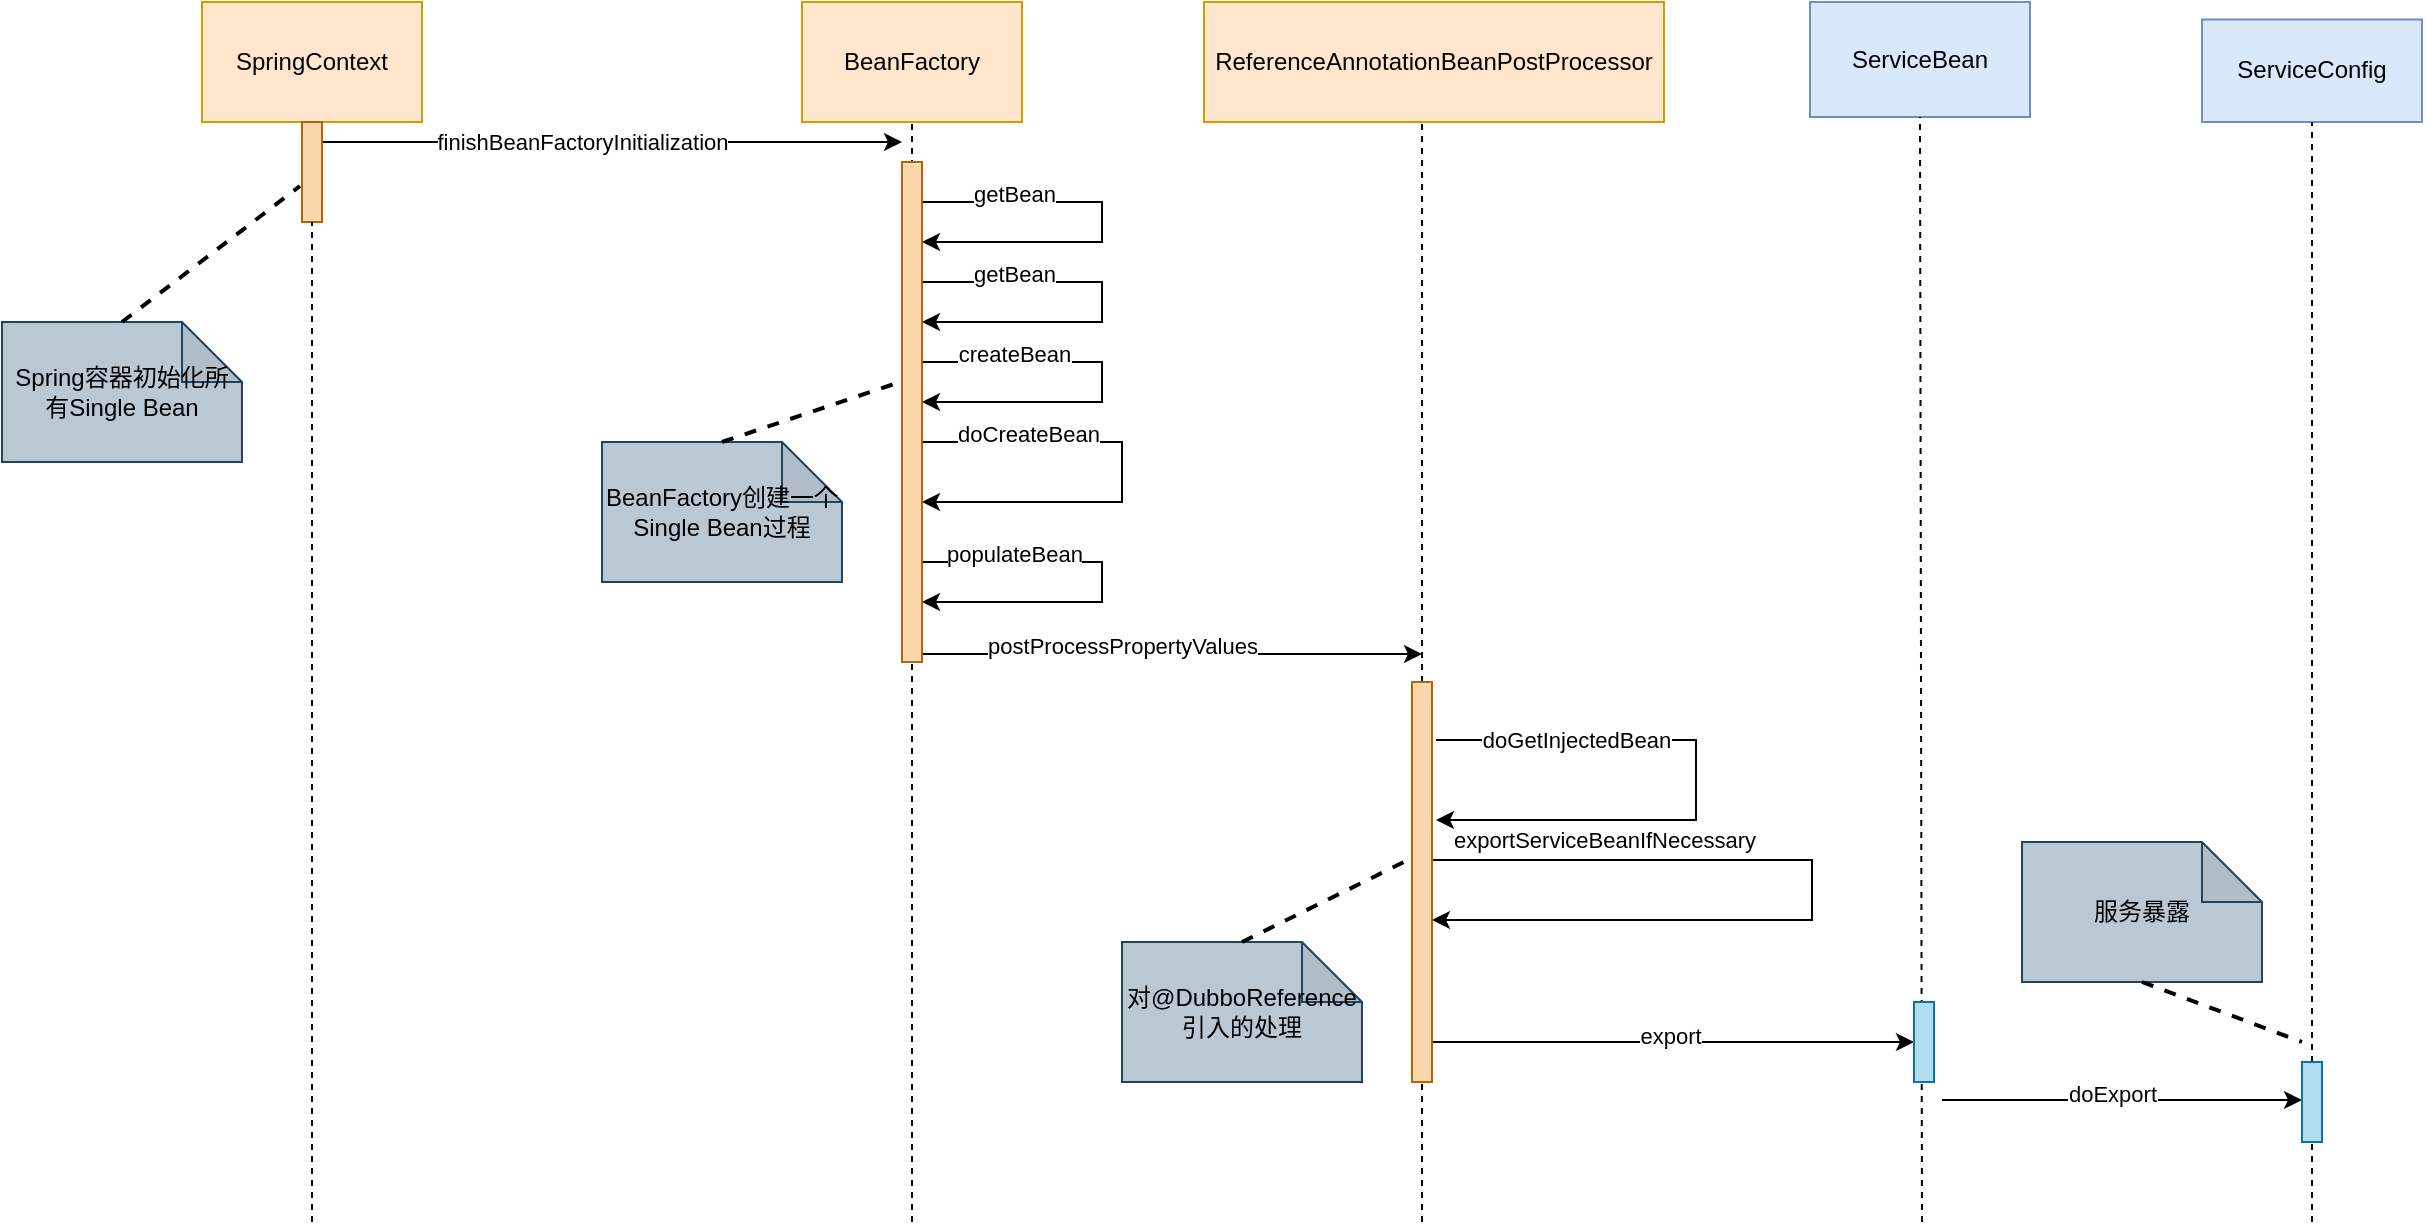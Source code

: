 <mxfile version="17.4.4" type="github">
  <diagram id="vuQ6-RvNP1zG2d287qLm" name="第 1 页">
    <mxGraphModel dx="2249" dy="740" grid="1" gridSize="10" guides="1" tooltips="1" connect="1" arrows="1" fold="1" page="1" pageScale="1" pageWidth="827" pageHeight="1169" math="0" shadow="0">
      <root>
        <mxCell id="0" />
        <mxCell id="1" parent="0" />
        <mxCell id="qnpzQLHbOfzU6YIfCBS_-1" value="SpringContext" style="whiteSpace=wrap;html=1;fillColor=#ffe6cc;strokeColor=#d79b00;" vertex="1" parent="1">
          <mxGeometry x="-700" y="190" width="110" height="60" as="geometry" />
        </mxCell>
        <mxCell id="qnpzQLHbOfzU6YIfCBS_-2" value="ReferenceAnnotationBeanPostProcessor" style="whiteSpace=wrap;html=1;fillColor=#ffe6cc;strokeColor=#d79b00;" vertex="1" parent="1">
          <mxGeometry x="-199" y="190" width="230" height="60" as="geometry" />
        </mxCell>
        <mxCell id="qnpzQLHbOfzU6YIfCBS_-3" value="ServiceBean" style="whiteSpace=wrap;html=1;fillColor=#dae8fc;strokeColor=#6c8ebf;" vertex="1" parent="1">
          <mxGeometry x="104" y="190" width="110" height="57.5" as="geometry" />
        </mxCell>
        <mxCell id="qnpzQLHbOfzU6YIfCBS_-4" value="ServiceConfig" style="whiteSpace=wrap;html=1;fillColor=#dae8fc;strokeColor=#6c8ebf;" vertex="1" parent="1">
          <mxGeometry x="300" y="198.75" width="110" height="51.25" as="geometry" />
        </mxCell>
        <mxCell id="qnpzQLHbOfzU6YIfCBS_-5" value="" style="endArrow=none;html=1;rounded=0;entryX=0.474;entryY=0.985;entryDx=0;entryDy=0;entryPerimeter=0;dashed=1;" edge="1" parent="1" target="qnpzQLHbOfzU6YIfCBS_-2">
          <mxGeometry width="50" height="50" relative="1" as="geometry">
            <mxPoint x="-90" y="800" as="sourcePoint" />
            <mxPoint x="-9" y="320" as="targetPoint" />
          </mxGeometry>
        </mxCell>
        <mxCell id="qnpzQLHbOfzU6YIfCBS_-8" value="" style="endArrow=none;html=1;rounded=0;entryX=0.5;entryY=1;entryDx=0;entryDy=0;dashed=1;startArrow=none;" edge="1" parent="1" source="qnpzQLHbOfzU6YIfCBS_-57" target="qnpzQLHbOfzU6YIfCBS_-1">
          <mxGeometry width="50" height="50" relative="1" as="geometry">
            <mxPoint x="-645" y="800" as="sourcePoint" />
            <mxPoint x="-390.98" y="249.025" as="targetPoint" />
          </mxGeometry>
        </mxCell>
        <mxCell id="qnpzQLHbOfzU6YIfCBS_-11" value="" style="endArrow=classic;html=1;rounded=0;edgeStyle=elbowEdgeStyle;" edge="1" parent="1">
          <mxGeometry width="50" height="50" relative="1" as="geometry">
            <mxPoint x="-83" y="559" as="sourcePoint" />
            <mxPoint x="-83" y="599" as="targetPoint" />
            <Array as="points">
              <mxPoint x="47" y="579" />
            </Array>
          </mxGeometry>
        </mxCell>
        <mxCell id="qnpzQLHbOfzU6YIfCBS_-12" value="doGetInjectedBean" style="edgeLabel;html=1;align=center;verticalAlign=middle;resizable=0;points=[];" vertex="1" connectable="0" parent="qnpzQLHbOfzU6YIfCBS_-11">
          <mxGeometry x="0.167" y="3" relative="1" as="geometry">
            <mxPoint x="-55" y="-43" as="offset" />
          </mxGeometry>
        </mxCell>
        <mxCell id="qnpzQLHbOfzU6YIfCBS_-14" value="" style="endArrow=classic;html=1;rounded=0;edgeStyle=elbowEdgeStyle;" edge="1" parent="1">
          <mxGeometry width="50" height="50" relative="1" as="geometry">
            <mxPoint x="-85" y="619" as="sourcePoint" />
            <mxPoint x="-85" y="649" as="targetPoint" />
            <Array as="points">
              <mxPoint x="105" y="639" />
            </Array>
          </mxGeometry>
        </mxCell>
        <mxCell id="qnpzQLHbOfzU6YIfCBS_-15" value="exportServiceBeanIfNecessary" style="edgeLabel;html=1;align=center;verticalAlign=middle;resizable=0;points=[];" vertex="1" connectable="0" parent="qnpzQLHbOfzU6YIfCBS_-14">
          <mxGeometry x="0.167" y="3" relative="1" as="geometry">
            <mxPoint x="-85" y="-43" as="offset" />
          </mxGeometry>
        </mxCell>
        <mxCell id="qnpzQLHbOfzU6YIfCBS_-16" value="" style="endArrow=classic;html=1;rounded=0;entryX=0;entryY=0.5;entryDx=0;entryDy=0;" edge="1" parent="1" target="qnpzQLHbOfzU6YIfCBS_-63">
          <mxGeometry width="50" height="50" relative="1" as="geometry">
            <mxPoint x="-90" y="710" as="sourcePoint" />
            <mxPoint x="170" y="710" as="targetPoint" />
          </mxGeometry>
        </mxCell>
        <mxCell id="qnpzQLHbOfzU6YIfCBS_-17" value="export" style="edgeLabel;html=1;align=center;verticalAlign=middle;resizable=0;points=[];" vertex="1" connectable="0" parent="qnpzQLHbOfzU6YIfCBS_-16">
          <mxGeometry x="0.167" y="3" relative="1" as="geometry">
            <mxPoint x="-20" as="offset" />
          </mxGeometry>
        </mxCell>
        <mxCell id="qnpzQLHbOfzU6YIfCBS_-18" value="" style="endArrow=classic;html=1;rounded=0;edgeStyle=elbowEdgeStyle;" edge="1" parent="1">
          <mxGeometry width="50" height="50" relative="1" as="geometry">
            <mxPoint x="-640" y="260" as="sourcePoint" />
            <mxPoint x="-350" y="260" as="targetPoint" />
            <Array as="points">
              <mxPoint x="-450" y="280" />
            </Array>
          </mxGeometry>
        </mxCell>
        <mxCell id="qnpzQLHbOfzU6YIfCBS_-19" value="finishBeanFactoryInitialization" style="edgeLabel;html=1;align=center;verticalAlign=middle;resizable=0;points=[];" vertex="1" connectable="0" parent="qnpzQLHbOfzU6YIfCBS_-18">
          <mxGeometry x="0.167" y="3" relative="1" as="geometry">
            <mxPoint x="-39" y="3" as="offset" />
          </mxGeometry>
        </mxCell>
        <mxCell id="qnpzQLHbOfzU6YIfCBS_-20" value="" style="endArrow=classic;html=1;rounded=0;edgeStyle=elbowEdgeStyle;" edge="1" parent="1">
          <mxGeometry width="50" height="50" relative="1" as="geometry">
            <mxPoint x="-340" y="330" as="sourcePoint" />
            <mxPoint x="-340" y="350" as="targetPoint" />
            <Array as="points">
              <mxPoint x="-250" y="340" />
            </Array>
          </mxGeometry>
        </mxCell>
        <mxCell id="qnpzQLHbOfzU6YIfCBS_-21" value="&lt;span style=&quot;color: rgba(0 , 0 , 0 , 0) ; font-family: monospace ; font-size: 0px ; background-color: rgb(248 , 249 , 250)&quot;&gt;%3CmxGraphModel%3E%3Croot%3E%3CmxCell%20id%3D%220%22%2F%3E%3CmxCell%20id%3D%221%22%20parent%3D%220%22%2F%3E%3CmxCell%20id%3D%222%22%20value%3D%22%22%20style%3D%22endArrow%3Dclassic%3Bhtml%3D1%3Brounded%3D0%3BedgeStyle%3DelbowEdgeStyle%3B%22%20edge%3D%221%22%20parent%3D%221%22%3E%3CmxGeometry%20width%3D%2250%22%20height%3D%2250%22%20relative%3D%221%22%20as%3D%22geometry%22%3E%3CmxPoint%20x%3D%22-640%22%20y%3D%22260%22%20as%3D%22sourcePoint%22%2F%3E%3CmxPoint%20x%3D%22-640%22%20y%3D%22300%22%20as%3D%22targetPoint%22%2F%3E%3CArray%20as%3D%22points%22%3E%3CmxPoint%20x%3D%22-450%22%20y%3D%22280%22%2F%3E%3C%2FArray%3E%3C%2FmxGeometry%3E%3C%2FmxCell%3E%3CmxCell%20id%3D%223%22%20value%3D%22finishBeanFactoryInitialization%22%20style%3D%22edgeLabel%3Bhtml%3D1%3Balign%3Dcenter%3BverticalAlign%3Dmiddle%3Bresizable%3D0%3Bpoints%3D%5B%5D%3B%22%20vertex%3D%221%22%20connectable%3D%220%22%20parent%3D%222%22%3E%3CmxGeometry%20x%3D%220.167%22%20y%3D%223%22%20relative%3D%221%22%20as%3D%22geometry%22%3E%3CmxPoint%20x%3D%22-85%22%20y%3D%22-43%22%20as%3D%22offset%22%2F%3E%3C%2FmxGeometry%3E%3C%2FmxCell%3E%3C%2Froot%3E%3C%2FmxGraphModel%3Eg&lt;/span&gt;" style="edgeLabel;html=1;align=center;verticalAlign=middle;resizable=0;points=[];" vertex="1" connectable="0" parent="qnpzQLHbOfzU6YIfCBS_-20">
          <mxGeometry x="0.167" y="3" relative="1" as="geometry">
            <mxPoint x="-85" y="-43" as="offset" />
          </mxGeometry>
        </mxCell>
        <mxCell id="qnpzQLHbOfzU6YIfCBS_-22" value="getBean" style="edgeLabel;html=1;align=center;verticalAlign=middle;resizable=0;points=[];" vertex="1" connectable="0" parent="qnpzQLHbOfzU6YIfCBS_-20">
          <mxGeometry x="-0.543" y="4" relative="1" as="geometry">
            <mxPoint as="offset" />
          </mxGeometry>
        </mxCell>
        <mxCell id="qnpzQLHbOfzU6YIfCBS_-23" value="" style="endArrow=classic;html=1;rounded=0;edgeStyle=elbowEdgeStyle;" edge="1" parent="1">
          <mxGeometry width="50" height="50" relative="1" as="geometry">
            <mxPoint x="-340" y="370" as="sourcePoint" />
            <mxPoint x="-340" y="390" as="targetPoint" />
            <Array as="points">
              <mxPoint x="-250" y="380" />
            </Array>
          </mxGeometry>
        </mxCell>
        <mxCell id="qnpzQLHbOfzU6YIfCBS_-24" value="&lt;span style=&quot;color: rgba(0 , 0 , 0 , 0) ; font-family: monospace ; font-size: 0px ; background-color: rgb(248 , 249 , 250)&quot;&gt;%3CmxGraphModel%3E%3Croot%3E%3CmxCell%20id%3D%220%22%2F%3E%3CmxCell%20id%3D%221%22%20parent%3D%220%22%2F%3E%3CmxCell%20id%3D%222%22%20value%3D%22%22%20style%3D%22endArrow%3Dclassic%3Bhtml%3D1%3Brounded%3D0%3BedgeStyle%3DelbowEdgeStyle%3B%22%20edge%3D%221%22%20parent%3D%221%22%3E%3CmxGeometry%20width%3D%2250%22%20height%3D%2250%22%20relative%3D%221%22%20as%3D%22geometry%22%3E%3CmxPoint%20x%3D%22-640%22%20y%3D%22260%22%20as%3D%22sourcePoint%22%2F%3E%3CmxPoint%20x%3D%22-640%22%20y%3D%22300%22%20as%3D%22targetPoint%22%2F%3E%3CArray%20as%3D%22points%22%3E%3CmxPoint%20x%3D%22-450%22%20y%3D%22280%22%2F%3E%3C%2FArray%3E%3C%2FmxGeometry%3E%3C%2FmxCell%3E%3CmxCell%20id%3D%223%22%20value%3D%22finishBeanFactoryInitialization%22%20style%3D%22edgeLabel%3Bhtml%3D1%3Balign%3Dcenter%3BverticalAlign%3Dmiddle%3Bresizable%3D0%3Bpoints%3D%5B%5D%3B%22%20vertex%3D%221%22%20connectable%3D%220%22%20parent%3D%222%22%3E%3CmxGeometry%20x%3D%220.167%22%20y%3D%223%22%20relative%3D%221%22%20as%3D%22geometry%22%3E%3CmxPoint%20x%3D%22-85%22%20y%3D%22-43%22%20as%3D%22offset%22%2F%3E%3C%2FmxGeometry%3E%3C%2FmxCell%3E%3C%2Froot%3E%3C%2FmxGraphModel%3Eg&lt;/span&gt;" style="edgeLabel;html=1;align=center;verticalAlign=middle;resizable=0;points=[];" vertex="1" connectable="0" parent="qnpzQLHbOfzU6YIfCBS_-23">
          <mxGeometry x="0.167" y="3" relative="1" as="geometry">
            <mxPoint x="-85" y="-43" as="offset" />
          </mxGeometry>
        </mxCell>
        <mxCell id="qnpzQLHbOfzU6YIfCBS_-25" value="createBean" style="edgeLabel;html=1;align=center;verticalAlign=middle;resizable=0;points=[];" vertex="1" connectable="0" parent="qnpzQLHbOfzU6YIfCBS_-23">
          <mxGeometry x="-0.543" y="4" relative="1" as="geometry">
            <mxPoint as="offset" />
          </mxGeometry>
        </mxCell>
        <mxCell id="qnpzQLHbOfzU6YIfCBS_-26" value="" style="endArrow=classic;html=1;rounded=0;edgeStyle=elbowEdgeStyle;" edge="1" parent="1">
          <mxGeometry width="50" height="50" relative="1" as="geometry">
            <mxPoint x="-340" y="410" as="sourcePoint" />
            <mxPoint x="-340" y="440" as="targetPoint" />
            <Array as="points">
              <mxPoint x="-240" y="430" />
            </Array>
          </mxGeometry>
        </mxCell>
        <mxCell id="qnpzQLHbOfzU6YIfCBS_-27" value="&lt;span style=&quot;color: rgba(0 , 0 , 0 , 0) ; font-family: monospace ; font-size: 0px ; background-color: rgb(248 , 249 , 250)&quot;&gt;%3CmxGraphModel%3E%3Croot%3E%3CmxCell%20id%3D%220%22%2F%3E%3CmxCell%20id%3D%221%22%20parent%3D%220%22%2F%3E%3CmxCell%20id%3D%222%22%20value%3D%22%22%20style%3D%22endArrow%3Dclassic%3Bhtml%3D1%3Brounded%3D0%3BedgeStyle%3DelbowEdgeStyle%3B%22%20edge%3D%221%22%20parent%3D%221%22%3E%3CmxGeometry%20width%3D%2250%22%20height%3D%2250%22%20relative%3D%221%22%20as%3D%22geometry%22%3E%3CmxPoint%20x%3D%22-640%22%20y%3D%22260%22%20as%3D%22sourcePoint%22%2F%3E%3CmxPoint%20x%3D%22-640%22%20y%3D%22300%22%20as%3D%22targetPoint%22%2F%3E%3CArray%20as%3D%22points%22%3E%3CmxPoint%20x%3D%22-450%22%20y%3D%22280%22%2F%3E%3C%2FArray%3E%3C%2FmxGeometry%3E%3C%2FmxCell%3E%3CmxCell%20id%3D%223%22%20value%3D%22finishBeanFactoryInitialization%22%20style%3D%22edgeLabel%3Bhtml%3D1%3Balign%3Dcenter%3BverticalAlign%3Dmiddle%3Bresizable%3D0%3Bpoints%3D%5B%5D%3B%22%20vertex%3D%221%22%20connectable%3D%220%22%20parent%3D%222%22%3E%3CmxGeometry%20x%3D%220.167%22%20y%3D%223%22%20relative%3D%221%22%20as%3D%22geometry%22%3E%3CmxPoint%20x%3D%22-85%22%20y%3D%22-43%22%20as%3D%22offset%22%2F%3E%3C%2FmxGeometry%3E%3C%2FmxCell%3E%3C%2Froot%3E%3C%2FmxGraphModel%3Eg&lt;/span&gt;" style="edgeLabel;html=1;align=center;verticalAlign=middle;resizable=0;points=[];" vertex="1" connectable="0" parent="qnpzQLHbOfzU6YIfCBS_-26">
          <mxGeometry x="0.167" y="3" relative="1" as="geometry">
            <mxPoint x="-85" y="-43" as="offset" />
          </mxGeometry>
        </mxCell>
        <mxCell id="qnpzQLHbOfzU6YIfCBS_-28" value="doCreateBean" style="edgeLabel;html=1;align=center;verticalAlign=middle;resizable=0;points=[];" vertex="1" connectable="0" parent="qnpzQLHbOfzU6YIfCBS_-26">
          <mxGeometry x="-0.543" y="4" relative="1" as="geometry">
            <mxPoint as="offset" />
          </mxGeometry>
        </mxCell>
        <mxCell id="qnpzQLHbOfzU6YIfCBS_-29" value="BeanFactory" style="whiteSpace=wrap;html=1;fillColor=#ffe6cc;strokeColor=#d79b00;" vertex="1" parent="1">
          <mxGeometry x="-400" y="190" width="110" height="60" as="geometry" />
        </mxCell>
        <mxCell id="qnpzQLHbOfzU6YIfCBS_-31" value="" style="endArrow=classic;html=1;rounded=0;edgeStyle=elbowEdgeStyle;" edge="1" parent="1">
          <mxGeometry width="50" height="50" relative="1" as="geometry">
            <mxPoint x="-340" y="290" as="sourcePoint" />
            <mxPoint x="-340" y="310" as="targetPoint" />
            <Array as="points">
              <mxPoint x="-250" y="300" />
            </Array>
          </mxGeometry>
        </mxCell>
        <mxCell id="qnpzQLHbOfzU6YIfCBS_-32" value="&lt;span style=&quot;color: rgba(0 , 0 , 0 , 0) ; font-family: monospace ; font-size: 0px ; background-color: rgb(248 , 249 , 250)&quot;&gt;%3CmxGraphModel%3E%3Croot%3E%3CmxCell%20id%3D%220%22%2F%3E%3CmxCell%20id%3D%221%22%20parent%3D%220%22%2F%3E%3CmxCell%20id%3D%222%22%20value%3D%22%22%20style%3D%22endArrow%3Dclassic%3Bhtml%3D1%3Brounded%3D0%3BedgeStyle%3DelbowEdgeStyle%3B%22%20edge%3D%221%22%20parent%3D%221%22%3E%3CmxGeometry%20width%3D%2250%22%20height%3D%2250%22%20relative%3D%221%22%20as%3D%22geometry%22%3E%3CmxPoint%20x%3D%22-640%22%20y%3D%22260%22%20as%3D%22sourcePoint%22%2F%3E%3CmxPoint%20x%3D%22-640%22%20y%3D%22300%22%20as%3D%22targetPoint%22%2F%3E%3CArray%20as%3D%22points%22%3E%3CmxPoint%20x%3D%22-450%22%20y%3D%22280%22%2F%3E%3C%2FArray%3E%3C%2FmxGeometry%3E%3C%2FmxCell%3E%3CmxCell%20id%3D%223%22%20value%3D%22finishBeanFactoryInitialization%22%20style%3D%22edgeLabel%3Bhtml%3D1%3Balign%3Dcenter%3BverticalAlign%3Dmiddle%3Bresizable%3D0%3Bpoints%3D%5B%5D%3B%22%20vertex%3D%221%22%20connectable%3D%220%22%20parent%3D%222%22%3E%3CmxGeometry%20x%3D%220.167%22%20y%3D%223%22%20relative%3D%221%22%20as%3D%22geometry%22%3E%3CmxPoint%20x%3D%22-85%22%20y%3D%22-43%22%20as%3D%22offset%22%2F%3E%3C%2FmxGeometry%3E%3C%2FmxCell%3E%3C%2Froot%3E%3C%2FmxGraphModel%3Eg&lt;/span&gt;" style="edgeLabel;html=1;align=center;verticalAlign=middle;resizable=0;points=[];" vertex="1" connectable="0" parent="qnpzQLHbOfzU6YIfCBS_-31">
          <mxGeometry x="0.167" y="3" relative="1" as="geometry">
            <mxPoint x="-85" y="-43" as="offset" />
          </mxGeometry>
        </mxCell>
        <mxCell id="qnpzQLHbOfzU6YIfCBS_-33" value="getBean" style="edgeLabel;html=1;align=center;verticalAlign=middle;resizable=0;points=[];" vertex="1" connectable="0" parent="qnpzQLHbOfzU6YIfCBS_-31">
          <mxGeometry x="-0.543" y="4" relative="1" as="geometry">
            <mxPoint as="offset" />
          </mxGeometry>
        </mxCell>
        <mxCell id="qnpzQLHbOfzU6YIfCBS_-34" value="" style="endArrow=classic;html=1;rounded=0;edgeStyle=elbowEdgeStyle;" edge="1" parent="1">
          <mxGeometry width="50" height="50" relative="1" as="geometry">
            <mxPoint x="-340" y="470" as="sourcePoint" />
            <mxPoint x="-340" y="490" as="targetPoint" />
            <Array as="points">
              <mxPoint x="-250" y="480" />
            </Array>
          </mxGeometry>
        </mxCell>
        <mxCell id="qnpzQLHbOfzU6YIfCBS_-35" value="&lt;span style=&quot;color: rgba(0 , 0 , 0 , 0) ; font-family: monospace ; font-size: 0px ; background-color: rgb(248 , 249 , 250)&quot;&gt;%3CmxGraphModel%3E%3Croot%3E%3CmxCell%20id%3D%220%22%2F%3E%3CmxCell%20id%3D%221%22%20parent%3D%220%22%2F%3E%3CmxCell%20id%3D%222%22%20value%3D%22%22%20style%3D%22endArrow%3Dclassic%3Bhtml%3D1%3Brounded%3D0%3BedgeStyle%3DelbowEdgeStyle%3B%22%20edge%3D%221%22%20parent%3D%221%22%3E%3CmxGeometry%20width%3D%2250%22%20height%3D%2250%22%20relative%3D%221%22%20as%3D%22geometry%22%3E%3CmxPoint%20x%3D%22-640%22%20y%3D%22260%22%20as%3D%22sourcePoint%22%2F%3E%3CmxPoint%20x%3D%22-640%22%20y%3D%22300%22%20as%3D%22targetPoint%22%2F%3E%3CArray%20as%3D%22points%22%3E%3CmxPoint%20x%3D%22-450%22%20y%3D%22280%22%2F%3E%3C%2FArray%3E%3C%2FmxGeometry%3E%3C%2FmxCell%3E%3CmxCell%20id%3D%223%22%20value%3D%22finishBeanFactoryInitialization%22%20style%3D%22edgeLabel%3Bhtml%3D1%3Balign%3Dcenter%3BverticalAlign%3Dmiddle%3Bresizable%3D0%3Bpoints%3D%5B%5D%3B%22%20vertex%3D%221%22%20connectable%3D%220%22%20parent%3D%222%22%3E%3CmxGeometry%20x%3D%220.167%22%20y%3D%223%22%20relative%3D%221%22%20as%3D%22geometry%22%3E%3CmxPoint%20x%3D%22-85%22%20y%3D%22-43%22%20as%3D%22offset%22%2F%3E%3C%2FmxGeometry%3E%3C%2FmxCell%3E%3C%2Froot%3E%3C%2FmxGraphModel%3Eg&lt;/span&gt;" style="edgeLabel;html=1;align=center;verticalAlign=middle;resizable=0;points=[];" vertex="1" connectable="0" parent="qnpzQLHbOfzU6YIfCBS_-34">
          <mxGeometry x="0.167" y="3" relative="1" as="geometry">
            <mxPoint x="-85" y="-43" as="offset" />
          </mxGeometry>
        </mxCell>
        <mxCell id="qnpzQLHbOfzU6YIfCBS_-36" value="populateBean" style="edgeLabel;html=1;align=center;verticalAlign=middle;resizable=0;points=[];" vertex="1" connectable="0" parent="qnpzQLHbOfzU6YIfCBS_-34">
          <mxGeometry x="-0.543" y="4" relative="1" as="geometry">
            <mxPoint as="offset" />
          </mxGeometry>
        </mxCell>
        <mxCell id="qnpzQLHbOfzU6YIfCBS_-37" value="" style="endArrow=classic;html=1;rounded=0;edgeStyle=elbowEdgeStyle;" edge="1" parent="1">
          <mxGeometry width="50" height="50" relative="1" as="geometry">
            <mxPoint x="-340" y="516" as="sourcePoint" />
            <mxPoint x="-90" y="516" as="targetPoint" />
            <Array as="points">
              <mxPoint x="-250" y="526" />
            </Array>
          </mxGeometry>
        </mxCell>
        <mxCell id="qnpzQLHbOfzU6YIfCBS_-38" value="&lt;span style=&quot;color: rgba(0 , 0 , 0 , 0) ; font-family: monospace ; font-size: 0px ; background-color: rgb(248 , 249 , 250)&quot;&gt;%3CmxGraphModel%3E%3Croot%3E%3CmxCell%20id%3D%220%22%2F%3E%3CmxCell%20id%3D%221%22%20parent%3D%220%22%2F%3E%3CmxCell%20id%3D%222%22%20value%3D%22%22%20style%3D%22endArrow%3Dclassic%3Bhtml%3D1%3Brounded%3D0%3BedgeStyle%3DelbowEdgeStyle%3B%22%20edge%3D%221%22%20parent%3D%221%22%3E%3CmxGeometry%20width%3D%2250%22%20height%3D%2250%22%20relative%3D%221%22%20as%3D%22geometry%22%3E%3CmxPoint%20x%3D%22-640%22%20y%3D%22260%22%20as%3D%22sourcePoint%22%2F%3E%3CmxPoint%20x%3D%22-640%22%20y%3D%22300%22%20as%3D%22targetPoint%22%2F%3E%3CArray%20as%3D%22points%22%3E%3CmxPoint%20x%3D%22-450%22%20y%3D%22280%22%2F%3E%3C%2FArray%3E%3C%2FmxGeometry%3E%3C%2FmxCell%3E%3CmxCell%20id%3D%223%22%20value%3D%22finishBeanFactoryInitialization%22%20style%3D%22edgeLabel%3Bhtml%3D1%3Balign%3Dcenter%3BverticalAlign%3Dmiddle%3Bresizable%3D0%3Bpoints%3D%5B%5D%3B%22%20vertex%3D%221%22%20connectable%3D%220%22%20parent%3D%222%22%3E%3CmxGeometry%20x%3D%220.167%22%20y%3D%223%22%20relative%3D%221%22%20as%3D%22geometry%22%3E%3CmxPoint%20x%3D%22-85%22%20y%3D%22-43%22%20as%3D%22offset%22%2F%3E%3C%2FmxGeometry%3E%3C%2FmxCell%3E%3C%2Froot%3E%3C%2FmxGraphModel%3Eg&lt;/span&gt;" style="edgeLabel;html=1;align=center;verticalAlign=middle;resizable=0;points=[];" vertex="1" connectable="0" parent="qnpzQLHbOfzU6YIfCBS_-37">
          <mxGeometry x="0.167" y="3" relative="1" as="geometry">
            <mxPoint x="-85" y="-43" as="offset" />
          </mxGeometry>
        </mxCell>
        <mxCell id="qnpzQLHbOfzU6YIfCBS_-39" value="postProcessPropertyValues" style="edgeLabel;html=1;align=center;verticalAlign=middle;resizable=0;points=[];" vertex="1" connectable="0" parent="qnpzQLHbOfzU6YIfCBS_-37">
          <mxGeometry x="-0.543" y="4" relative="1" as="geometry">
            <mxPoint x="43" as="offset" />
          </mxGeometry>
        </mxCell>
        <mxCell id="qnpzQLHbOfzU6YIfCBS_-41" value="" style="endArrow=none;html=1;rounded=0;entryX=0.5;entryY=1;entryDx=0;entryDy=0;dashed=1;startArrow=none;" edge="1" parent="1" source="qnpzQLHbOfzU6YIfCBS_-65" target="qnpzQLHbOfzU6YIfCBS_-4">
          <mxGeometry width="50" height="50" relative="1" as="geometry">
            <mxPoint x="355" y="800" as="sourcePoint" />
            <mxPoint x="350" y="245" as="targetPoint" />
          </mxGeometry>
        </mxCell>
        <mxCell id="qnpzQLHbOfzU6YIfCBS_-42" value="" style="endArrow=none;html=1;rounded=0;entryX=0.5;entryY=1;entryDx=0;entryDy=0;dashed=1;startArrow=none;" edge="1" parent="1" target="qnpzQLHbOfzU6YIfCBS_-3">
          <mxGeometry width="50" height="50" relative="1" as="geometry">
            <mxPoint x="160" y="800" as="sourcePoint" />
            <mxPoint x="168" y="247.5" as="targetPoint" />
          </mxGeometry>
        </mxCell>
        <mxCell id="qnpzQLHbOfzU6YIfCBS_-44" value="" style="endArrow=none;html=1;rounded=0;entryX=0.5;entryY=1;entryDx=0;entryDy=0;dashed=1;" edge="1" parent="1" target="qnpzQLHbOfzU6YIfCBS_-29">
          <mxGeometry width="50" height="50" relative="1" as="geometry">
            <mxPoint x="-345" y="800" as="sourcePoint" />
            <mxPoint x="-337.75" y="240.005" as="targetPoint" />
          </mxGeometry>
        </mxCell>
        <mxCell id="qnpzQLHbOfzU6YIfCBS_-45" value="" style="endArrow=classic;html=1;rounded=0;" edge="1" parent="1">
          <mxGeometry width="50" height="50" relative="1" as="geometry">
            <mxPoint x="170" y="739" as="sourcePoint" />
            <mxPoint x="350" y="739" as="targetPoint" />
          </mxGeometry>
        </mxCell>
        <mxCell id="qnpzQLHbOfzU6YIfCBS_-46" value="doExport" style="edgeLabel;html=1;align=center;verticalAlign=middle;resizable=0;points=[];" vertex="1" connectable="0" parent="qnpzQLHbOfzU6YIfCBS_-45">
          <mxGeometry x="0.167" y="3" relative="1" as="geometry">
            <mxPoint x="-20" as="offset" />
          </mxGeometry>
        </mxCell>
        <mxCell id="qnpzQLHbOfzU6YIfCBS_-47" value="Spring容器初始化所有Single Bean" style="shape=note;whiteSpace=wrap;html=1;backgroundOutline=1;darkOpacity=0.05;fillColor=#bac8d3;strokeColor=#23445d;" vertex="1" parent="1">
          <mxGeometry x="-800" y="350" width="120" height="70" as="geometry" />
        </mxCell>
        <mxCell id="qnpzQLHbOfzU6YIfCBS_-49" value="" style="endArrow=none;dashed=1;html=1;rounded=0;strokeWidth=2;exitX=0.5;exitY=0;exitDx=0;exitDy=0;exitPerimeter=0;entryX=-0.1;entryY=0.64;entryDx=0;entryDy=0;entryPerimeter=0;" edge="1" parent="1" source="qnpzQLHbOfzU6YIfCBS_-47" target="qnpzQLHbOfzU6YIfCBS_-57">
          <mxGeometry width="50" height="50" relative="1" as="geometry">
            <mxPoint x="-700" y="390" as="sourcePoint" />
            <mxPoint x="-650" y="340" as="targetPoint" />
          </mxGeometry>
        </mxCell>
        <mxCell id="qnpzQLHbOfzU6YIfCBS_-50" value="BeanFactory创建一个Single Bean过程" style="shape=note;whiteSpace=wrap;html=1;backgroundOutline=1;darkOpacity=0.05;fillColor=#bac8d3;strokeColor=#23445d;" vertex="1" parent="1">
          <mxGeometry x="-500" y="410" width="120" height="70" as="geometry" />
        </mxCell>
        <mxCell id="qnpzQLHbOfzU6YIfCBS_-51" value="" style="endArrow=none;dashed=1;html=1;rounded=0;strokeWidth=2;exitX=0.5;exitY=0;exitDx=0;exitDy=0;exitPerimeter=0;entryX=-0.4;entryY=0.444;entryDx=0;entryDy=0;entryPerimeter=0;" edge="1" parent="1" source="qnpzQLHbOfzU6YIfCBS_-50" target="qnpzQLHbOfzU6YIfCBS_-59">
          <mxGeometry width="50" height="50" relative="1" as="geometry">
            <mxPoint x="-400" y="400" as="sourcePoint" />
            <mxPoint x="-350" y="350" as="targetPoint" />
          </mxGeometry>
        </mxCell>
        <mxCell id="qnpzQLHbOfzU6YIfCBS_-53" value="对@DubboReference引入的处理" style="shape=note;whiteSpace=wrap;html=1;backgroundOutline=1;darkOpacity=0.05;fillColor=#bac8d3;strokeColor=#23445d;" vertex="1" parent="1">
          <mxGeometry x="-240" y="660" width="120" height="70" as="geometry" />
        </mxCell>
        <mxCell id="qnpzQLHbOfzU6YIfCBS_-54" value="" style="endArrow=none;dashed=1;html=1;rounded=0;strokeWidth=2;exitX=0.5;exitY=0;exitDx=0;exitDy=0;exitPerimeter=0;entryX=0;entryY=0.44;entryDx=0;entryDy=0;entryPerimeter=0;" edge="1" parent="1" source="qnpzQLHbOfzU6YIfCBS_-53" target="qnpzQLHbOfzU6YIfCBS_-60">
          <mxGeometry width="50" height="50" relative="1" as="geometry">
            <mxPoint x="-150" y="630" as="sourcePoint" />
            <mxPoint x="-100" y="580" as="targetPoint" />
          </mxGeometry>
        </mxCell>
        <mxCell id="qnpzQLHbOfzU6YIfCBS_-55" value="服务暴露" style="shape=note;whiteSpace=wrap;html=1;backgroundOutline=1;darkOpacity=0.05;fillColor=#bac8d3;strokeColor=#23445d;" vertex="1" parent="1">
          <mxGeometry x="210" y="610" width="120" height="70" as="geometry" />
        </mxCell>
        <mxCell id="qnpzQLHbOfzU6YIfCBS_-56" value="" style="endArrow=none;dashed=1;html=1;rounded=0;strokeWidth=2;exitX=0.5;exitY=1;exitDx=0;exitDy=0;exitPerimeter=0;" edge="1" parent="1" source="qnpzQLHbOfzU6YIfCBS_-55">
          <mxGeometry width="50" height="50" relative="1" as="geometry">
            <mxPoint x="300" y="570" as="sourcePoint" />
            <mxPoint x="350" y="710" as="targetPoint" />
          </mxGeometry>
        </mxCell>
        <mxCell id="qnpzQLHbOfzU6YIfCBS_-57" value="" style="rounded=0;whiteSpace=wrap;html=1;fillColor=#fad7ac;strokeColor=#b46504;" vertex="1" parent="1">
          <mxGeometry x="-650" y="250" width="10" height="50" as="geometry" />
        </mxCell>
        <mxCell id="qnpzQLHbOfzU6YIfCBS_-58" value="" style="endArrow=none;html=1;rounded=0;entryX=0.5;entryY=1;entryDx=0;entryDy=0;dashed=1;" edge="1" parent="1" target="qnpzQLHbOfzU6YIfCBS_-57">
          <mxGeometry width="50" height="50" relative="1" as="geometry">
            <mxPoint x="-645" y="800" as="sourcePoint" />
            <mxPoint x="-645" y="250" as="targetPoint" />
          </mxGeometry>
        </mxCell>
        <mxCell id="qnpzQLHbOfzU6YIfCBS_-59" value="" style="rounded=0;whiteSpace=wrap;html=1;fillColor=#fad7ac;strokeColor=#b46504;" vertex="1" parent="1">
          <mxGeometry x="-350" y="270" width="10" height="250" as="geometry" />
        </mxCell>
        <mxCell id="qnpzQLHbOfzU6YIfCBS_-60" value="" style="rounded=0;whiteSpace=wrap;html=1;fillColor=#fad7ac;strokeColor=#b46504;" vertex="1" parent="1">
          <mxGeometry x="-95" y="530" width="10" height="200" as="geometry" />
        </mxCell>
        <mxCell id="qnpzQLHbOfzU6YIfCBS_-63" value="" style="rounded=0;whiteSpace=wrap;html=1;fillColor=#b1ddf0;strokeColor=#10739e;" vertex="1" parent="1">
          <mxGeometry x="156" y="690" width="10" height="40" as="geometry" />
        </mxCell>
        <mxCell id="qnpzQLHbOfzU6YIfCBS_-65" value="" style="rounded=0;whiteSpace=wrap;html=1;fillColor=#b1ddf0;strokeColor=#10739e;" vertex="1" parent="1">
          <mxGeometry x="350" y="720" width="10" height="40" as="geometry" />
        </mxCell>
        <mxCell id="qnpzQLHbOfzU6YIfCBS_-66" value="" style="endArrow=none;html=1;rounded=0;entryX=0.5;entryY=1;entryDx=0;entryDy=0;dashed=1;" edge="1" parent="1" target="qnpzQLHbOfzU6YIfCBS_-65">
          <mxGeometry width="50" height="50" relative="1" as="geometry">
            <mxPoint x="355" y="800" as="sourcePoint" />
            <mxPoint x="355" y="250" as="targetPoint" />
          </mxGeometry>
        </mxCell>
      </root>
    </mxGraphModel>
  </diagram>
</mxfile>
